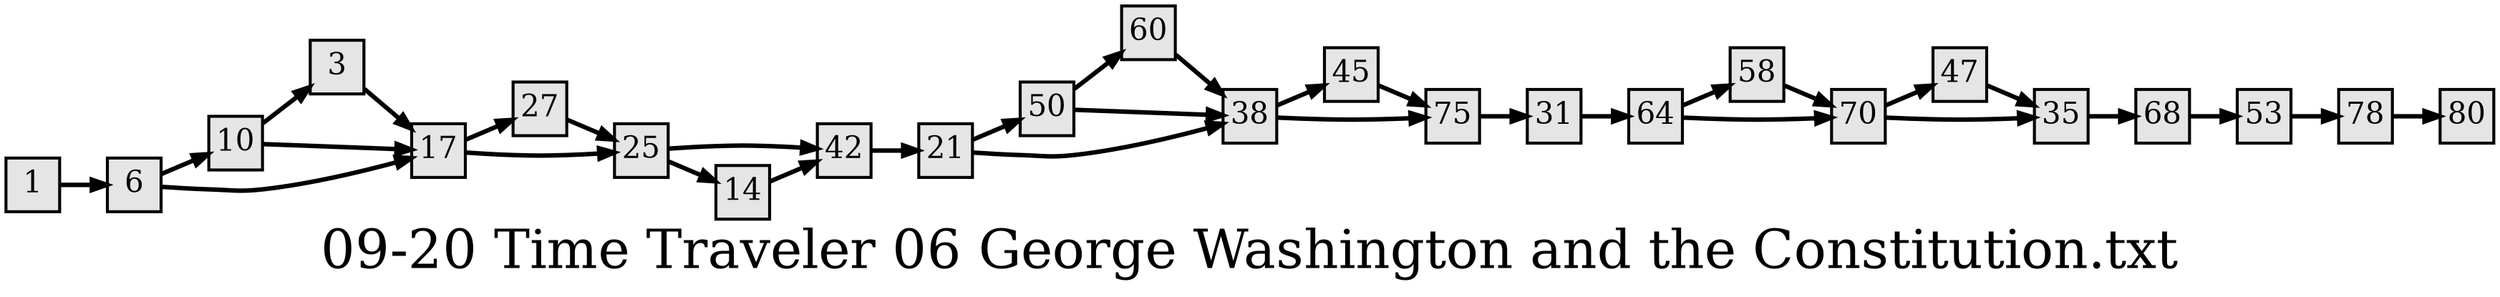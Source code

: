 digraph g{
  graph [ label="09-20 Time Traveler 06 George Washington and the Constitution.txt" rankdir=LR, ordering=out, fontsize=36, nodesep="0.35", ranksep="0.45"];
  node  [shape=rect, penwidth=2, fontsize=20, style=filled, fillcolor=grey90, margin="0,0", labelfloat=true, regular=true, fixedsize=true];
  edge  [labelfloat=true, penwidth=3, fontsize=12];

  1 -> 6;
  3 -> 17;
  6 -> 10;
  6 -> 17;
  10 -> 3;
  10 -> 17;
  14 -> 42;
  17 -> 27;
  17 -> 25;
  21 -> 50;
  21 -> 38;
  25 -> 42;
  25 -> 14;
  27 -> 25;
  31 -> 64;
  35 -> 68;
  38 -> 45;
  38 -> 75;
  42 -> 21;
  45 -> 75;
  47 -> 35;
  50 -> 60;
  50 -> 38;
  53 -> 78;
  58 -> 70;
  60 -> 38;
  64 -> 58;
  64 -> 70;
  68 -> 53;
  70 -> 47;
  70 -> 35;
  75 -> 31;
  78 -> 80;
}

